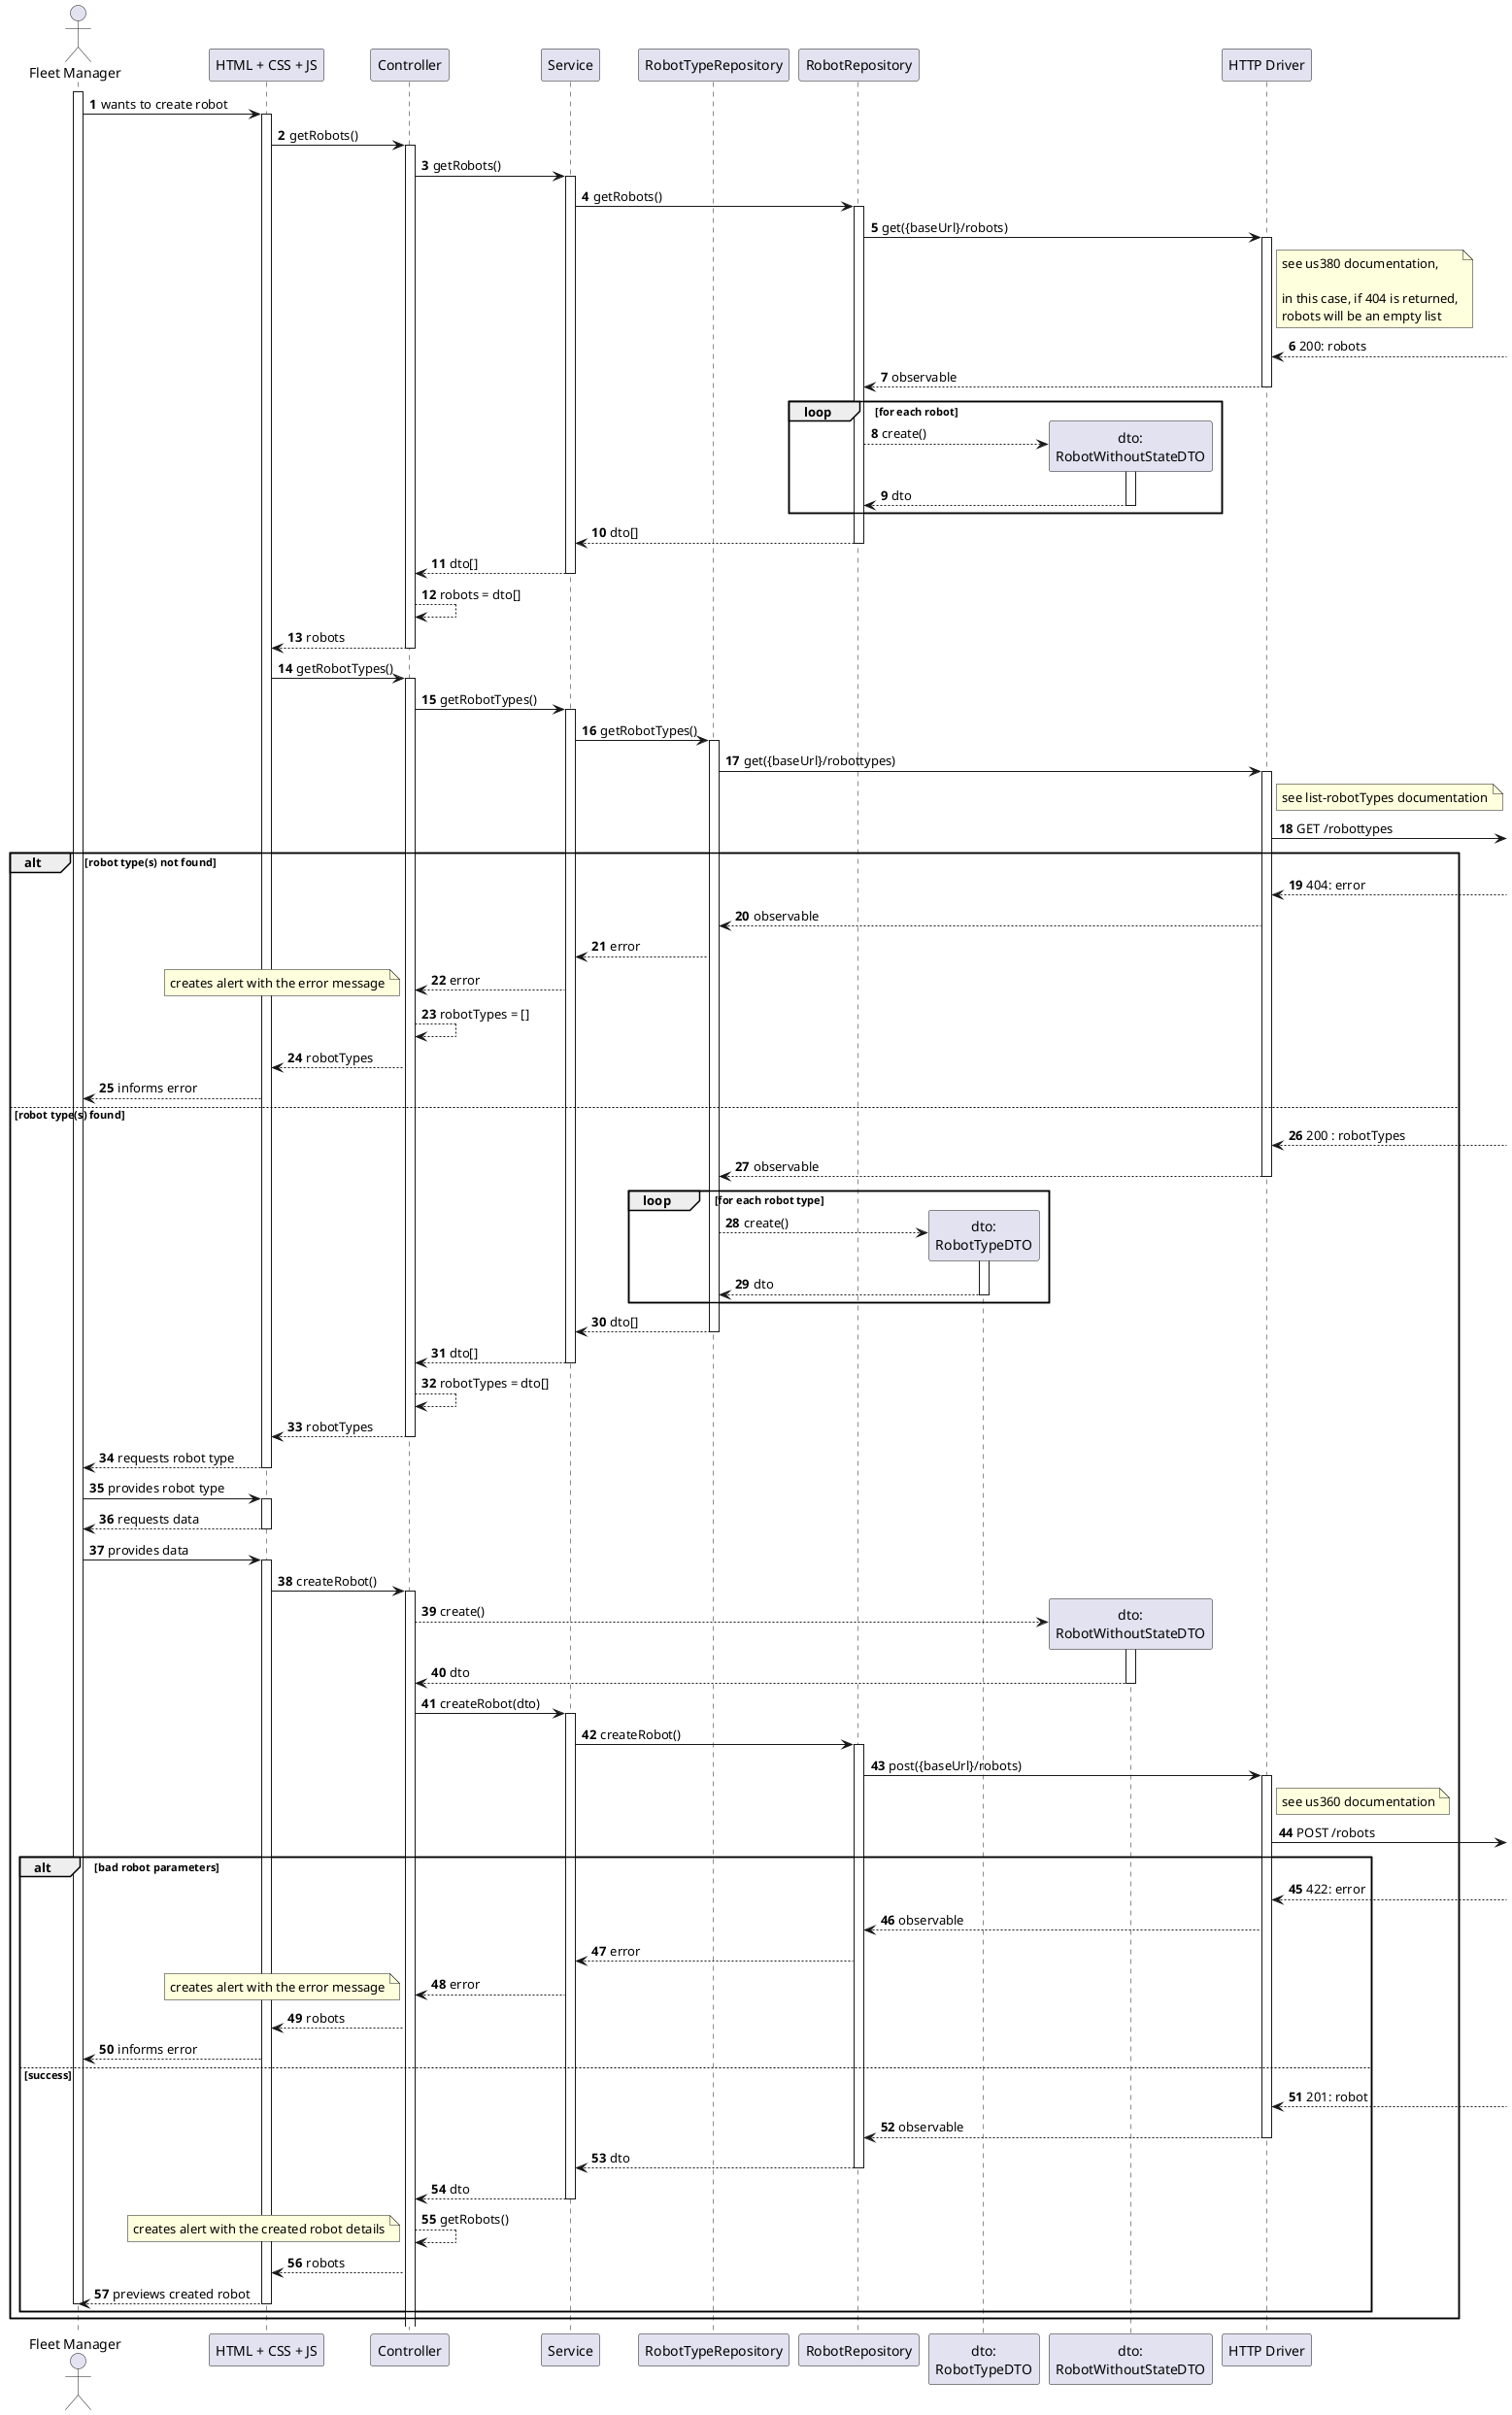 @startuml

autonumber

actor "Fleet Manager" as usr

participant "HTML + CSS + JS" as view
participant "Controller" as ctrl
participant "Service" as svc
participant "RobotTypeRepository" as t_repo
participant "RobotRepository" as r_repo
participant "dto:\nRobotTypeDTO" as t_dto
participant "dto:\nRobotWithoutStateDTO" as r_dto

participant "HTTP Driver" as http

activate usr
    usr -> view : wants to create robot
    activate view
        view -> ctrl : getRobots()
            activate ctrl
                ctrl -> svc : getRobots()
                activate svc
                    svc -> r_repo : getRobots()
                    activate r_repo 
                        r_repo -> http: get({baseUrl}/robots)
                        note right of http : see us380 documentation,\n\nin this case, if 404 is returned,\nrobots will be an empty list
                        activate http
                            http <--] : 200: robots
                            http --> r_repo : observable
                        deactivate http
                        loop for each robot 
                            r_repo --> r_dto** : create()
                            activate r_dto
                                r_dto --> r_repo : dto
                            deactivate r_dto
                        end
                        r_repo --> svc : dto[]
                    deactivate r_repo
                    svc --> ctrl : dto[]
                deactivate svc
                ctrl --> ctrl : robots = dto[]
                ctrl --> view : robots
            deactivate ctrl
        view -> ctrl : getRobotTypes()
        activate ctrl
            ctrl -> svc : getRobotTypes()
            activate svc
                svc -> t_repo : getRobotTypes()
                activate t_repo 
                    t_repo -> http: get({baseUrl}/robottypes)
                    note right of http : see list-robotTypes documentation
                    activate http
                        http ->] : GET /robottypes
alt robot type(s) not found
                        http <--] : 404: error
                        http --> t_repo : observable
                        t_repo --> svc : error
                        svc --> ctrl : error
                        note left: creates alert with the error message
                        ctrl --> ctrl : robotTypes = []
                        ctrl --> view : robotTypes
                        view --> usr : informs error
else robot type(s) found
                        http <--] : 200 : robotTypes
                        http --> t_repo : observable
                    deactivate http
                    loop for each robot type
                        t_repo --> t_dto** : create()
                        activate t_dto
                            t_dto --> t_repo : dto
                        deactivate t_dto
                    end
                    t_repo --> svc : dto[]
                deactivate t_repo
                svc --> ctrl : dto[]
            deactivate svc
            ctrl --> ctrl : robotTypes = dto[]
            ctrl --> view : robotTypes
        deactivate ctrl
        view --> usr : requests robot type
    deactivate view

    usr -> view : provides robot type
    activate view
        view --> usr : requests data
    deactivate view

    usr -> view : provides data
    activate view
        view -> ctrl : createRobot()
        activate ctrl
            ctrl --> r_dto** : create()
            activate r_dto
                r_dto --> ctrl : dto
            deactivate r_dto
            ctrl -> svc : createRobot(dto)
            activate svc
                svc -> r_repo : createRobot()
                activate r_repo 
                    r_repo -> http: post({baseUrl}/robots)
                    activate http
                        note right of http : see us360 documentation
                        http ->] : POST /robots
alt bad robot parameters
                        http <--] : 422: error
                        http --> r_repo : observable
                        r_repo --> svc : error
                        svc --> ctrl : error
                        note left: creates alert with the error message
                        ctrl --> view : robots
                        view --> usr : informs error
else success
                        http <--] : 201: robot
                        http --> r_repo : observable
                    deactivate http
                    r_repo --> svc : dto
                deactivate r_repo 
                svc --> ctrl : dto
            deactivate svc
            ctrl --> ctrl : getRobots()
            note left: creates alert with the created robot details
            ctrl --> view : robots
        view --> usr : previews created robot
    deactivate view
deactivate usr
end
end

@enduml
